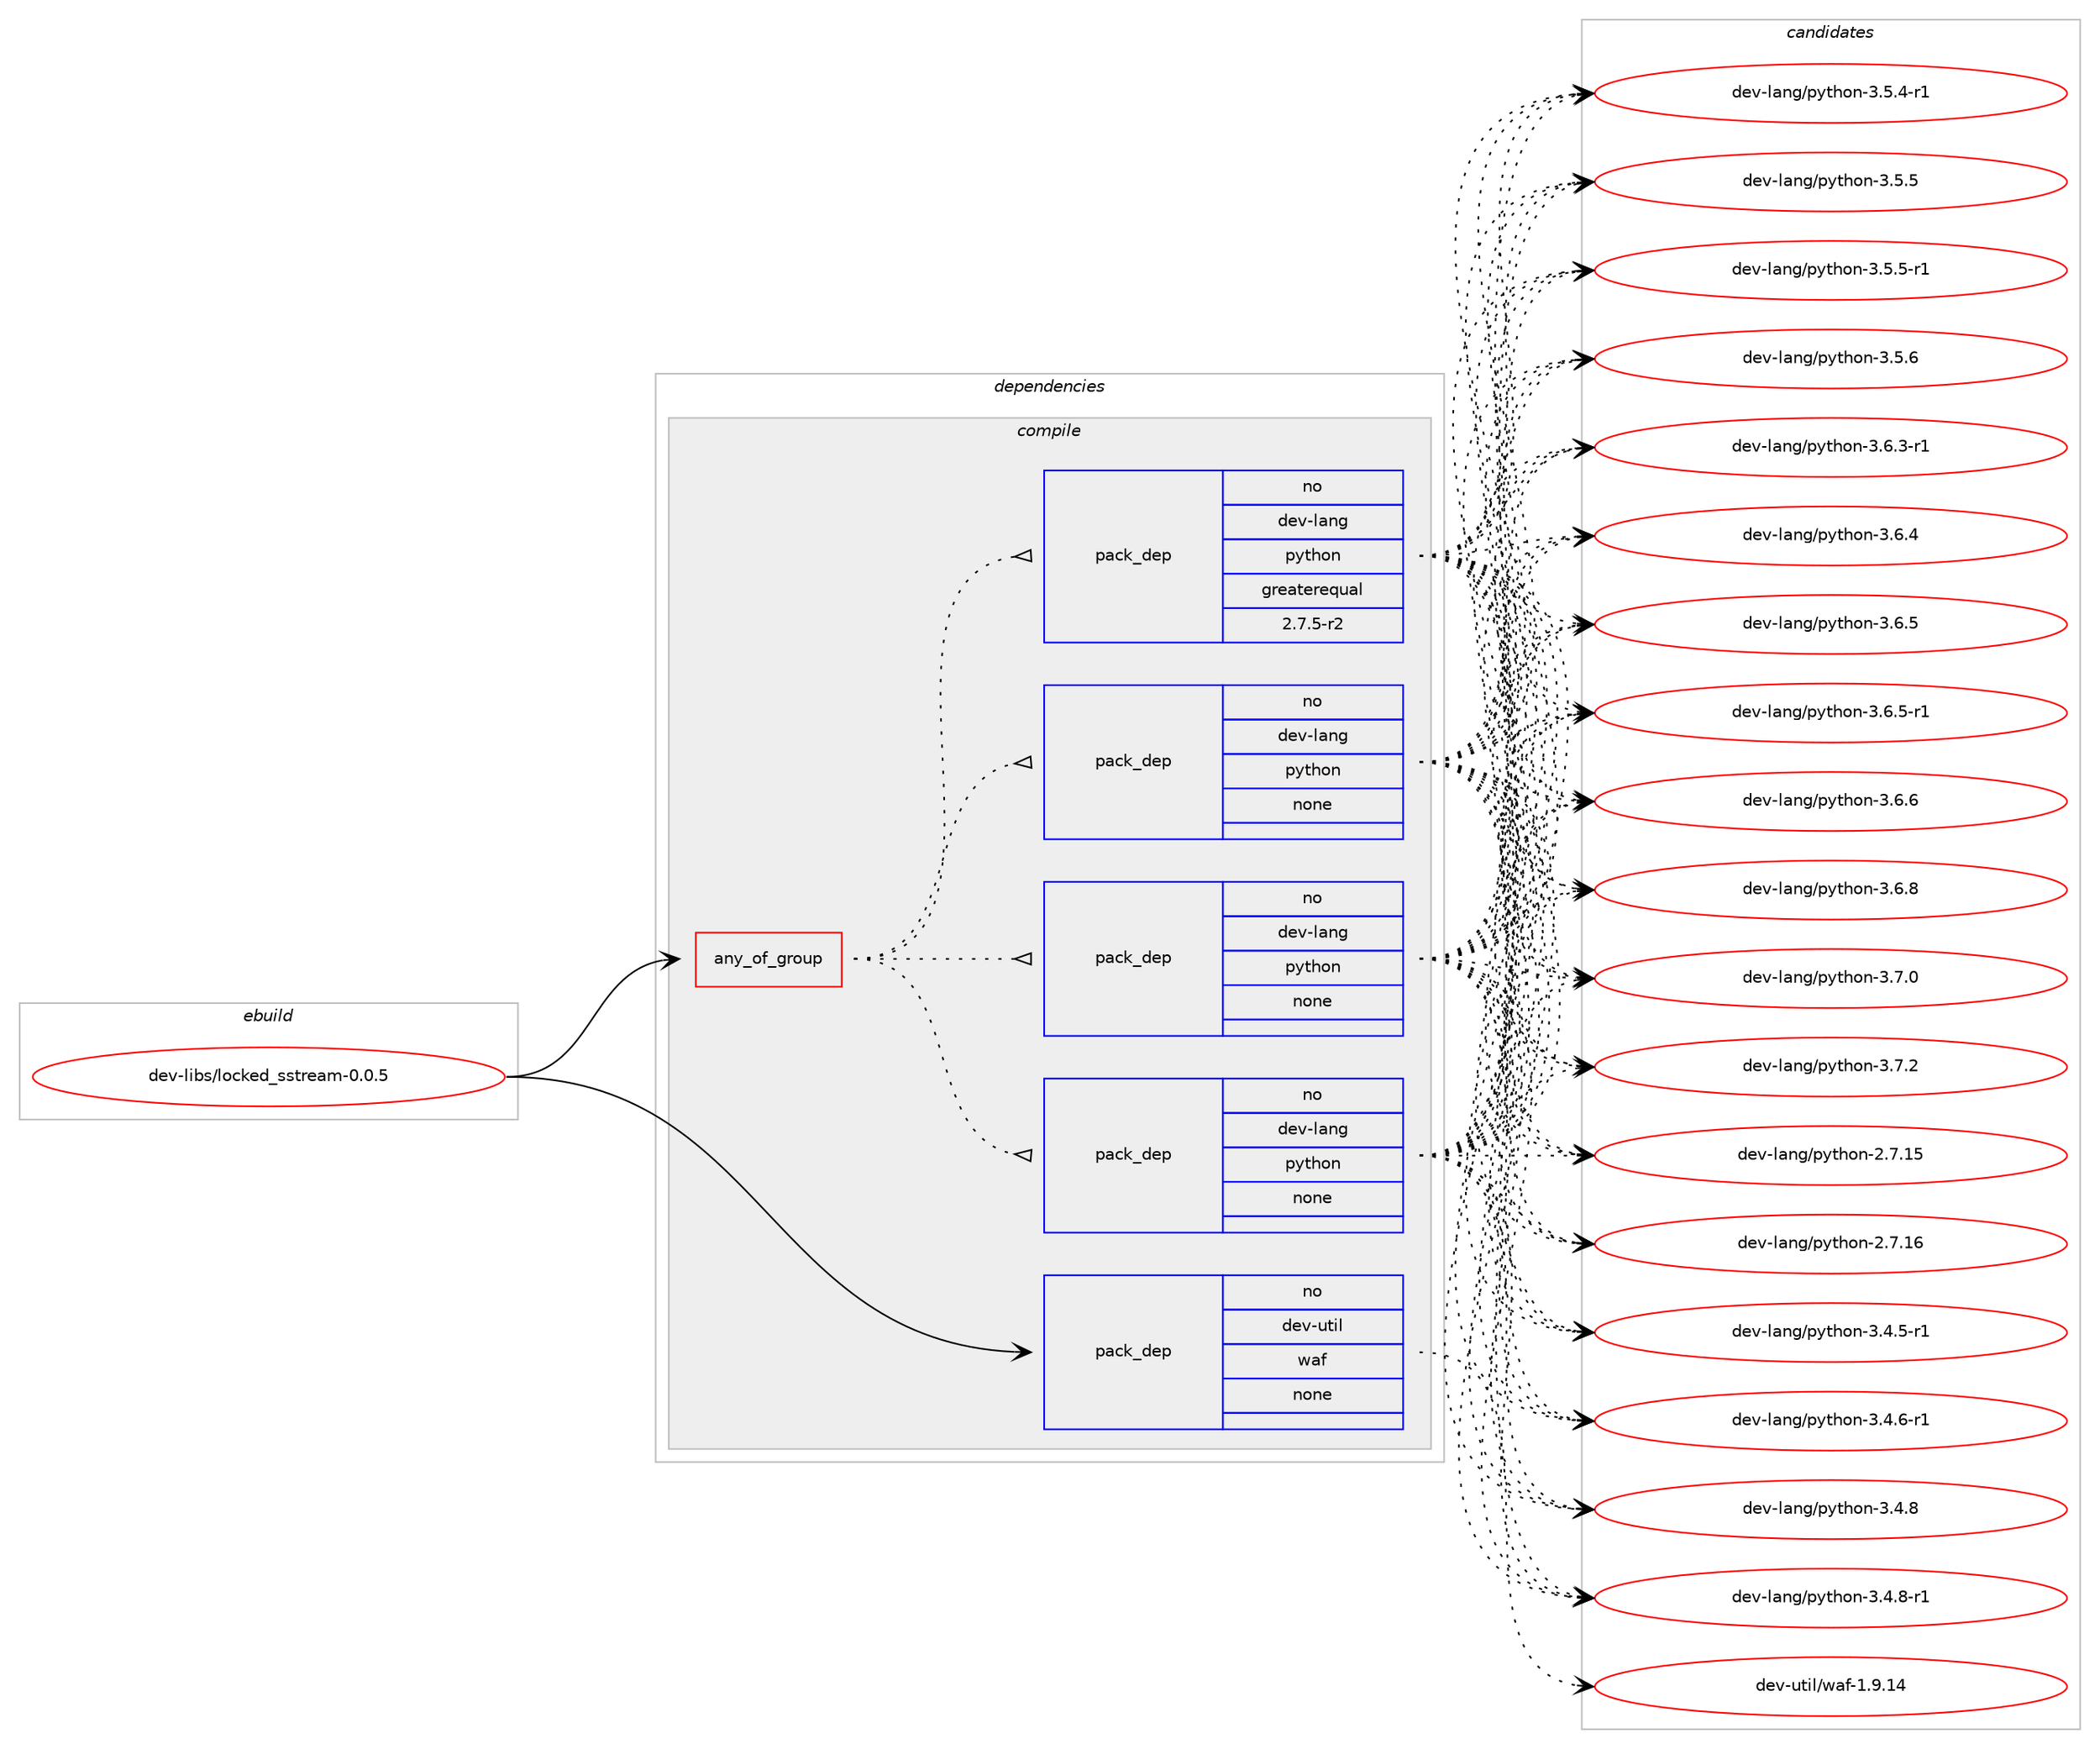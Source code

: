 digraph prolog {

# *************
# Graph options
# *************

newrank=true;
concentrate=true;
compound=true;
graph [rankdir=LR,fontname=Helvetica,fontsize=10,ranksep=1.5];#, ranksep=2.5, nodesep=0.2];
edge  [arrowhead=vee];
node  [fontname=Helvetica,fontsize=10];

# **********
# The ebuild
# **********

subgraph cluster_leftcol {
color=gray;
rank=same;
label=<<i>ebuild</i>>;
id [label="dev-libs/locked_sstream-0.0.5", color=red, width=4, href="../dev-libs/locked_sstream-0.0.5.svg"];
}

# ****************
# The dependencies
# ****************

subgraph cluster_midcol {
color=gray;
label=<<i>dependencies</i>>;
subgraph cluster_compile {
fillcolor="#eeeeee";
style=filled;
label=<<i>compile</i>>;
subgraph any22372 {
dependency1370567 [label=<<TABLE BORDER="0" CELLBORDER="1" CELLSPACING="0" CELLPADDING="4"><TR><TD CELLPADDING="10">any_of_group</TD></TR></TABLE>>, shape=none, color=red];subgraph pack981090 {
dependency1370568 [label=<<TABLE BORDER="0" CELLBORDER="1" CELLSPACING="0" CELLPADDING="4" WIDTH="220"><TR><TD ROWSPAN="6" CELLPADDING="30">pack_dep</TD></TR><TR><TD WIDTH="110">no</TD></TR><TR><TD>dev-lang</TD></TR><TR><TD>python</TD></TR><TR><TD>none</TD></TR><TR><TD></TD></TR></TABLE>>, shape=none, color=blue];
}
dependency1370567:e -> dependency1370568:w [weight=20,style="dotted",arrowhead="oinv"];
subgraph pack981091 {
dependency1370569 [label=<<TABLE BORDER="0" CELLBORDER="1" CELLSPACING="0" CELLPADDING="4" WIDTH="220"><TR><TD ROWSPAN="6" CELLPADDING="30">pack_dep</TD></TR><TR><TD WIDTH="110">no</TD></TR><TR><TD>dev-lang</TD></TR><TR><TD>python</TD></TR><TR><TD>none</TD></TR><TR><TD></TD></TR></TABLE>>, shape=none, color=blue];
}
dependency1370567:e -> dependency1370569:w [weight=20,style="dotted",arrowhead="oinv"];
subgraph pack981092 {
dependency1370570 [label=<<TABLE BORDER="0" CELLBORDER="1" CELLSPACING="0" CELLPADDING="4" WIDTH="220"><TR><TD ROWSPAN="6" CELLPADDING="30">pack_dep</TD></TR><TR><TD WIDTH="110">no</TD></TR><TR><TD>dev-lang</TD></TR><TR><TD>python</TD></TR><TR><TD>none</TD></TR><TR><TD></TD></TR></TABLE>>, shape=none, color=blue];
}
dependency1370567:e -> dependency1370570:w [weight=20,style="dotted",arrowhead="oinv"];
subgraph pack981093 {
dependency1370571 [label=<<TABLE BORDER="0" CELLBORDER="1" CELLSPACING="0" CELLPADDING="4" WIDTH="220"><TR><TD ROWSPAN="6" CELLPADDING="30">pack_dep</TD></TR><TR><TD WIDTH="110">no</TD></TR><TR><TD>dev-lang</TD></TR><TR><TD>python</TD></TR><TR><TD>greaterequal</TD></TR><TR><TD>2.7.5-r2</TD></TR></TABLE>>, shape=none, color=blue];
}
dependency1370567:e -> dependency1370571:w [weight=20,style="dotted",arrowhead="oinv"];
}
id:e -> dependency1370567:w [weight=20,style="solid",arrowhead="vee"];
subgraph pack981094 {
dependency1370572 [label=<<TABLE BORDER="0" CELLBORDER="1" CELLSPACING="0" CELLPADDING="4" WIDTH="220"><TR><TD ROWSPAN="6" CELLPADDING="30">pack_dep</TD></TR><TR><TD WIDTH="110">no</TD></TR><TR><TD>dev-util</TD></TR><TR><TD>waf</TD></TR><TR><TD>none</TD></TR><TR><TD></TD></TR></TABLE>>, shape=none, color=blue];
}
id:e -> dependency1370572:w [weight=20,style="solid",arrowhead="vee"];
}
subgraph cluster_compileandrun {
fillcolor="#eeeeee";
style=filled;
label=<<i>compile and run</i>>;
}
subgraph cluster_run {
fillcolor="#eeeeee";
style=filled;
label=<<i>run</i>>;
}
}

# **************
# The candidates
# **************

subgraph cluster_choices {
rank=same;
color=gray;
label=<<i>candidates</i>>;

subgraph choice981090 {
color=black;
nodesep=1;
choice10010111845108971101034711212111610411111045504655464953 [label="dev-lang/python-2.7.15", color=red, width=4,href="../dev-lang/python-2.7.15.svg"];
choice10010111845108971101034711212111610411111045504655464954 [label="dev-lang/python-2.7.16", color=red, width=4,href="../dev-lang/python-2.7.16.svg"];
choice1001011184510897110103471121211161041111104551465246534511449 [label="dev-lang/python-3.4.5-r1", color=red, width=4,href="../dev-lang/python-3.4.5-r1.svg"];
choice1001011184510897110103471121211161041111104551465246544511449 [label="dev-lang/python-3.4.6-r1", color=red, width=4,href="../dev-lang/python-3.4.6-r1.svg"];
choice100101118451089711010347112121116104111110455146524656 [label="dev-lang/python-3.4.8", color=red, width=4,href="../dev-lang/python-3.4.8.svg"];
choice1001011184510897110103471121211161041111104551465246564511449 [label="dev-lang/python-3.4.8-r1", color=red, width=4,href="../dev-lang/python-3.4.8-r1.svg"];
choice1001011184510897110103471121211161041111104551465346524511449 [label="dev-lang/python-3.5.4-r1", color=red, width=4,href="../dev-lang/python-3.5.4-r1.svg"];
choice100101118451089711010347112121116104111110455146534653 [label="dev-lang/python-3.5.5", color=red, width=4,href="../dev-lang/python-3.5.5.svg"];
choice1001011184510897110103471121211161041111104551465346534511449 [label="dev-lang/python-3.5.5-r1", color=red, width=4,href="../dev-lang/python-3.5.5-r1.svg"];
choice100101118451089711010347112121116104111110455146534654 [label="dev-lang/python-3.5.6", color=red, width=4,href="../dev-lang/python-3.5.6.svg"];
choice1001011184510897110103471121211161041111104551465446514511449 [label="dev-lang/python-3.6.3-r1", color=red, width=4,href="../dev-lang/python-3.6.3-r1.svg"];
choice100101118451089711010347112121116104111110455146544652 [label="dev-lang/python-3.6.4", color=red, width=4,href="../dev-lang/python-3.6.4.svg"];
choice100101118451089711010347112121116104111110455146544653 [label="dev-lang/python-3.6.5", color=red, width=4,href="../dev-lang/python-3.6.5.svg"];
choice1001011184510897110103471121211161041111104551465446534511449 [label="dev-lang/python-3.6.5-r1", color=red, width=4,href="../dev-lang/python-3.6.5-r1.svg"];
choice100101118451089711010347112121116104111110455146544654 [label="dev-lang/python-3.6.6", color=red, width=4,href="../dev-lang/python-3.6.6.svg"];
choice100101118451089711010347112121116104111110455146544656 [label="dev-lang/python-3.6.8", color=red, width=4,href="../dev-lang/python-3.6.8.svg"];
choice100101118451089711010347112121116104111110455146554648 [label="dev-lang/python-3.7.0", color=red, width=4,href="../dev-lang/python-3.7.0.svg"];
choice100101118451089711010347112121116104111110455146554650 [label="dev-lang/python-3.7.2", color=red, width=4,href="../dev-lang/python-3.7.2.svg"];
dependency1370568:e -> choice10010111845108971101034711212111610411111045504655464953:w [style=dotted,weight="100"];
dependency1370568:e -> choice10010111845108971101034711212111610411111045504655464954:w [style=dotted,weight="100"];
dependency1370568:e -> choice1001011184510897110103471121211161041111104551465246534511449:w [style=dotted,weight="100"];
dependency1370568:e -> choice1001011184510897110103471121211161041111104551465246544511449:w [style=dotted,weight="100"];
dependency1370568:e -> choice100101118451089711010347112121116104111110455146524656:w [style=dotted,weight="100"];
dependency1370568:e -> choice1001011184510897110103471121211161041111104551465246564511449:w [style=dotted,weight="100"];
dependency1370568:e -> choice1001011184510897110103471121211161041111104551465346524511449:w [style=dotted,weight="100"];
dependency1370568:e -> choice100101118451089711010347112121116104111110455146534653:w [style=dotted,weight="100"];
dependency1370568:e -> choice1001011184510897110103471121211161041111104551465346534511449:w [style=dotted,weight="100"];
dependency1370568:e -> choice100101118451089711010347112121116104111110455146534654:w [style=dotted,weight="100"];
dependency1370568:e -> choice1001011184510897110103471121211161041111104551465446514511449:w [style=dotted,weight="100"];
dependency1370568:e -> choice100101118451089711010347112121116104111110455146544652:w [style=dotted,weight="100"];
dependency1370568:e -> choice100101118451089711010347112121116104111110455146544653:w [style=dotted,weight="100"];
dependency1370568:e -> choice1001011184510897110103471121211161041111104551465446534511449:w [style=dotted,weight="100"];
dependency1370568:e -> choice100101118451089711010347112121116104111110455146544654:w [style=dotted,weight="100"];
dependency1370568:e -> choice100101118451089711010347112121116104111110455146544656:w [style=dotted,weight="100"];
dependency1370568:e -> choice100101118451089711010347112121116104111110455146554648:w [style=dotted,weight="100"];
dependency1370568:e -> choice100101118451089711010347112121116104111110455146554650:w [style=dotted,weight="100"];
}
subgraph choice981091 {
color=black;
nodesep=1;
choice10010111845108971101034711212111610411111045504655464953 [label="dev-lang/python-2.7.15", color=red, width=4,href="../dev-lang/python-2.7.15.svg"];
choice10010111845108971101034711212111610411111045504655464954 [label="dev-lang/python-2.7.16", color=red, width=4,href="../dev-lang/python-2.7.16.svg"];
choice1001011184510897110103471121211161041111104551465246534511449 [label="dev-lang/python-3.4.5-r1", color=red, width=4,href="../dev-lang/python-3.4.5-r1.svg"];
choice1001011184510897110103471121211161041111104551465246544511449 [label="dev-lang/python-3.4.6-r1", color=red, width=4,href="../dev-lang/python-3.4.6-r1.svg"];
choice100101118451089711010347112121116104111110455146524656 [label="dev-lang/python-3.4.8", color=red, width=4,href="../dev-lang/python-3.4.8.svg"];
choice1001011184510897110103471121211161041111104551465246564511449 [label="dev-lang/python-3.4.8-r1", color=red, width=4,href="../dev-lang/python-3.4.8-r1.svg"];
choice1001011184510897110103471121211161041111104551465346524511449 [label="dev-lang/python-3.5.4-r1", color=red, width=4,href="../dev-lang/python-3.5.4-r1.svg"];
choice100101118451089711010347112121116104111110455146534653 [label="dev-lang/python-3.5.5", color=red, width=4,href="../dev-lang/python-3.5.5.svg"];
choice1001011184510897110103471121211161041111104551465346534511449 [label="dev-lang/python-3.5.5-r1", color=red, width=4,href="../dev-lang/python-3.5.5-r1.svg"];
choice100101118451089711010347112121116104111110455146534654 [label="dev-lang/python-3.5.6", color=red, width=4,href="../dev-lang/python-3.5.6.svg"];
choice1001011184510897110103471121211161041111104551465446514511449 [label="dev-lang/python-3.6.3-r1", color=red, width=4,href="../dev-lang/python-3.6.3-r1.svg"];
choice100101118451089711010347112121116104111110455146544652 [label="dev-lang/python-3.6.4", color=red, width=4,href="../dev-lang/python-3.6.4.svg"];
choice100101118451089711010347112121116104111110455146544653 [label="dev-lang/python-3.6.5", color=red, width=4,href="../dev-lang/python-3.6.5.svg"];
choice1001011184510897110103471121211161041111104551465446534511449 [label="dev-lang/python-3.6.5-r1", color=red, width=4,href="../dev-lang/python-3.6.5-r1.svg"];
choice100101118451089711010347112121116104111110455146544654 [label="dev-lang/python-3.6.6", color=red, width=4,href="../dev-lang/python-3.6.6.svg"];
choice100101118451089711010347112121116104111110455146544656 [label="dev-lang/python-3.6.8", color=red, width=4,href="../dev-lang/python-3.6.8.svg"];
choice100101118451089711010347112121116104111110455146554648 [label="dev-lang/python-3.7.0", color=red, width=4,href="../dev-lang/python-3.7.0.svg"];
choice100101118451089711010347112121116104111110455146554650 [label="dev-lang/python-3.7.2", color=red, width=4,href="../dev-lang/python-3.7.2.svg"];
dependency1370569:e -> choice10010111845108971101034711212111610411111045504655464953:w [style=dotted,weight="100"];
dependency1370569:e -> choice10010111845108971101034711212111610411111045504655464954:w [style=dotted,weight="100"];
dependency1370569:e -> choice1001011184510897110103471121211161041111104551465246534511449:w [style=dotted,weight="100"];
dependency1370569:e -> choice1001011184510897110103471121211161041111104551465246544511449:w [style=dotted,weight="100"];
dependency1370569:e -> choice100101118451089711010347112121116104111110455146524656:w [style=dotted,weight="100"];
dependency1370569:e -> choice1001011184510897110103471121211161041111104551465246564511449:w [style=dotted,weight="100"];
dependency1370569:e -> choice1001011184510897110103471121211161041111104551465346524511449:w [style=dotted,weight="100"];
dependency1370569:e -> choice100101118451089711010347112121116104111110455146534653:w [style=dotted,weight="100"];
dependency1370569:e -> choice1001011184510897110103471121211161041111104551465346534511449:w [style=dotted,weight="100"];
dependency1370569:e -> choice100101118451089711010347112121116104111110455146534654:w [style=dotted,weight="100"];
dependency1370569:e -> choice1001011184510897110103471121211161041111104551465446514511449:w [style=dotted,weight="100"];
dependency1370569:e -> choice100101118451089711010347112121116104111110455146544652:w [style=dotted,weight="100"];
dependency1370569:e -> choice100101118451089711010347112121116104111110455146544653:w [style=dotted,weight="100"];
dependency1370569:e -> choice1001011184510897110103471121211161041111104551465446534511449:w [style=dotted,weight="100"];
dependency1370569:e -> choice100101118451089711010347112121116104111110455146544654:w [style=dotted,weight="100"];
dependency1370569:e -> choice100101118451089711010347112121116104111110455146544656:w [style=dotted,weight="100"];
dependency1370569:e -> choice100101118451089711010347112121116104111110455146554648:w [style=dotted,weight="100"];
dependency1370569:e -> choice100101118451089711010347112121116104111110455146554650:w [style=dotted,weight="100"];
}
subgraph choice981092 {
color=black;
nodesep=1;
choice10010111845108971101034711212111610411111045504655464953 [label="dev-lang/python-2.7.15", color=red, width=4,href="../dev-lang/python-2.7.15.svg"];
choice10010111845108971101034711212111610411111045504655464954 [label="dev-lang/python-2.7.16", color=red, width=4,href="../dev-lang/python-2.7.16.svg"];
choice1001011184510897110103471121211161041111104551465246534511449 [label="dev-lang/python-3.4.5-r1", color=red, width=4,href="../dev-lang/python-3.4.5-r1.svg"];
choice1001011184510897110103471121211161041111104551465246544511449 [label="dev-lang/python-3.4.6-r1", color=red, width=4,href="../dev-lang/python-3.4.6-r1.svg"];
choice100101118451089711010347112121116104111110455146524656 [label="dev-lang/python-3.4.8", color=red, width=4,href="../dev-lang/python-3.4.8.svg"];
choice1001011184510897110103471121211161041111104551465246564511449 [label="dev-lang/python-3.4.8-r1", color=red, width=4,href="../dev-lang/python-3.4.8-r1.svg"];
choice1001011184510897110103471121211161041111104551465346524511449 [label="dev-lang/python-3.5.4-r1", color=red, width=4,href="../dev-lang/python-3.5.4-r1.svg"];
choice100101118451089711010347112121116104111110455146534653 [label="dev-lang/python-3.5.5", color=red, width=4,href="../dev-lang/python-3.5.5.svg"];
choice1001011184510897110103471121211161041111104551465346534511449 [label="dev-lang/python-3.5.5-r1", color=red, width=4,href="../dev-lang/python-3.5.5-r1.svg"];
choice100101118451089711010347112121116104111110455146534654 [label="dev-lang/python-3.5.6", color=red, width=4,href="../dev-lang/python-3.5.6.svg"];
choice1001011184510897110103471121211161041111104551465446514511449 [label="dev-lang/python-3.6.3-r1", color=red, width=4,href="../dev-lang/python-3.6.3-r1.svg"];
choice100101118451089711010347112121116104111110455146544652 [label="dev-lang/python-3.6.4", color=red, width=4,href="../dev-lang/python-3.6.4.svg"];
choice100101118451089711010347112121116104111110455146544653 [label="dev-lang/python-3.6.5", color=red, width=4,href="../dev-lang/python-3.6.5.svg"];
choice1001011184510897110103471121211161041111104551465446534511449 [label="dev-lang/python-3.6.5-r1", color=red, width=4,href="../dev-lang/python-3.6.5-r1.svg"];
choice100101118451089711010347112121116104111110455146544654 [label="dev-lang/python-3.6.6", color=red, width=4,href="../dev-lang/python-3.6.6.svg"];
choice100101118451089711010347112121116104111110455146544656 [label="dev-lang/python-3.6.8", color=red, width=4,href="../dev-lang/python-3.6.8.svg"];
choice100101118451089711010347112121116104111110455146554648 [label="dev-lang/python-3.7.0", color=red, width=4,href="../dev-lang/python-3.7.0.svg"];
choice100101118451089711010347112121116104111110455146554650 [label="dev-lang/python-3.7.2", color=red, width=4,href="../dev-lang/python-3.7.2.svg"];
dependency1370570:e -> choice10010111845108971101034711212111610411111045504655464953:w [style=dotted,weight="100"];
dependency1370570:e -> choice10010111845108971101034711212111610411111045504655464954:w [style=dotted,weight="100"];
dependency1370570:e -> choice1001011184510897110103471121211161041111104551465246534511449:w [style=dotted,weight="100"];
dependency1370570:e -> choice1001011184510897110103471121211161041111104551465246544511449:w [style=dotted,weight="100"];
dependency1370570:e -> choice100101118451089711010347112121116104111110455146524656:w [style=dotted,weight="100"];
dependency1370570:e -> choice1001011184510897110103471121211161041111104551465246564511449:w [style=dotted,weight="100"];
dependency1370570:e -> choice1001011184510897110103471121211161041111104551465346524511449:w [style=dotted,weight="100"];
dependency1370570:e -> choice100101118451089711010347112121116104111110455146534653:w [style=dotted,weight="100"];
dependency1370570:e -> choice1001011184510897110103471121211161041111104551465346534511449:w [style=dotted,weight="100"];
dependency1370570:e -> choice100101118451089711010347112121116104111110455146534654:w [style=dotted,weight="100"];
dependency1370570:e -> choice1001011184510897110103471121211161041111104551465446514511449:w [style=dotted,weight="100"];
dependency1370570:e -> choice100101118451089711010347112121116104111110455146544652:w [style=dotted,weight="100"];
dependency1370570:e -> choice100101118451089711010347112121116104111110455146544653:w [style=dotted,weight="100"];
dependency1370570:e -> choice1001011184510897110103471121211161041111104551465446534511449:w [style=dotted,weight="100"];
dependency1370570:e -> choice100101118451089711010347112121116104111110455146544654:w [style=dotted,weight="100"];
dependency1370570:e -> choice100101118451089711010347112121116104111110455146544656:w [style=dotted,weight="100"];
dependency1370570:e -> choice100101118451089711010347112121116104111110455146554648:w [style=dotted,weight="100"];
dependency1370570:e -> choice100101118451089711010347112121116104111110455146554650:w [style=dotted,weight="100"];
}
subgraph choice981093 {
color=black;
nodesep=1;
choice10010111845108971101034711212111610411111045504655464953 [label="dev-lang/python-2.7.15", color=red, width=4,href="../dev-lang/python-2.7.15.svg"];
choice10010111845108971101034711212111610411111045504655464954 [label="dev-lang/python-2.7.16", color=red, width=4,href="../dev-lang/python-2.7.16.svg"];
choice1001011184510897110103471121211161041111104551465246534511449 [label="dev-lang/python-3.4.5-r1", color=red, width=4,href="../dev-lang/python-3.4.5-r1.svg"];
choice1001011184510897110103471121211161041111104551465246544511449 [label="dev-lang/python-3.4.6-r1", color=red, width=4,href="../dev-lang/python-3.4.6-r1.svg"];
choice100101118451089711010347112121116104111110455146524656 [label="dev-lang/python-3.4.8", color=red, width=4,href="../dev-lang/python-3.4.8.svg"];
choice1001011184510897110103471121211161041111104551465246564511449 [label="dev-lang/python-3.4.8-r1", color=red, width=4,href="../dev-lang/python-3.4.8-r1.svg"];
choice1001011184510897110103471121211161041111104551465346524511449 [label="dev-lang/python-3.5.4-r1", color=red, width=4,href="../dev-lang/python-3.5.4-r1.svg"];
choice100101118451089711010347112121116104111110455146534653 [label="dev-lang/python-3.5.5", color=red, width=4,href="../dev-lang/python-3.5.5.svg"];
choice1001011184510897110103471121211161041111104551465346534511449 [label="dev-lang/python-3.5.5-r1", color=red, width=4,href="../dev-lang/python-3.5.5-r1.svg"];
choice100101118451089711010347112121116104111110455146534654 [label="dev-lang/python-3.5.6", color=red, width=4,href="../dev-lang/python-3.5.6.svg"];
choice1001011184510897110103471121211161041111104551465446514511449 [label="dev-lang/python-3.6.3-r1", color=red, width=4,href="../dev-lang/python-3.6.3-r1.svg"];
choice100101118451089711010347112121116104111110455146544652 [label="dev-lang/python-3.6.4", color=red, width=4,href="../dev-lang/python-3.6.4.svg"];
choice100101118451089711010347112121116104111110455146544653 [label="dev-lang/python-3.6.5", color=red, width=4,href="../dev-lang/python-3.6.5.svg"];
choice1001011184510897110103471121211161041111104551465446534511449 [label="dev-lang/python-3.6.5-r1", color=red, width=4,href="../dev-lang/python-3.6.5-r1.svg"];
choice100101118451089711010347112121116104111110455146544654 [label="dev-lang/python-3.6.6", color=red, width=4,href="../dev-lang/python-3.6.6.svg"];
choice100101118451089711010347112121116104111110455146544656 [label="dev-lang/python-3.6.8", color=red, width=4,href="../dev-lang/python-3.6.8.svg"];
choice100101118451089711010347112121116104111110455146554648 [label="dev-lang/python-3.7.0", color=red, width=4,href="../dev-lang/python-3.7.0.svg"];
choice100101118451089711010347112121116104111110455146554650 [label="dev-lang/python-3.7.2", color=red, width=4,href="../dev-lang/python-3.7.2.svg"];
dependency1370571:e -> choice10010111845108971101034711212111610411111045504655464953:w [style=dotted,weight="100"];
dependency1370571:e -> choice10010111845108971101034711212111610411111045504655464954:w [style=dotted,weight="100"];
dependency1370571:e -> choice1001011184510897110103471121211161041111104551465246534511449:w [style=dotted,weight="100"];
dependency1370571:e -> choice1001011184510897110103471121211161041111104551465246544511449:w [style=dotted,weight="100"];
dependency1370571:e -> choice100101118451089711010347112121116104111110455146524656:w [style=dotted,weight="100"];
dependency1370571:e -> choice1001011184510897110103471121211161041111104551465246564511449:w [style=dotted,weight="100"];
dependency1370571:e -> choice1001011184510897110103471121211161041111104551465346524511449:w [style=dotted,weight="100"];
dependency1370571:e -> choice100101118451089711010347112121116104111110455146534653:w [style=dotted,weight="100"];
dependency1370571:e -> choice1001011184510897110103471121211161041111104551465346534511449:w [style=dotted,weight="100"];
dependency1370571:e -> choice100101118451089711010347112121116104111110455146534654:w [style=dotted,weight="100"];
dependency1370571:e -> choice1001011184510897110103471121211161041111104551465446514511449:w [style=dotted,weight="100"];
dependency1370571:e -> choice100101118451089711010347112121116104111110455146544652:w [style=dotted,weight="100"];
dependency1370571:e -> choice100101118451089711010347112121116104111110455146544653:w [style=dotted,weight="100"];
dependency1370571:e -> choice1001011184510897110103471121211161041111104551465446534511449:w [style=dotted,weight="100"];
dependency1370571:e -> choice100101118451089711010347112121116104111110455146544654:w [style=dotted,weight="100"];
dependency1370571:e -> choice100101118451089711010347112121116104111110455146544656:w [style=dotted,weight="100"];
dependency1370571:e -> choice100101118451089711010347112121116104111110455146554648:w [style=dotted,weight="100"];
dependency1370571:e -> choice100101118451089711010347112121116104111110455146554650:w [style=dotted,weight="100"];
}
subgraph choice981094 {
color=black;
nodesep=1;
choice10010111845117116105108471199710245494657464952 [label="dev-util/waf-1.9.14", color=red, width=4,href="../dev-util/waf-1.9.14.svg"];
dependency1370572:e -> choice10010111845117116105108471199710245494657464952:w [style=dotted,weight="100"];
}
}

}
